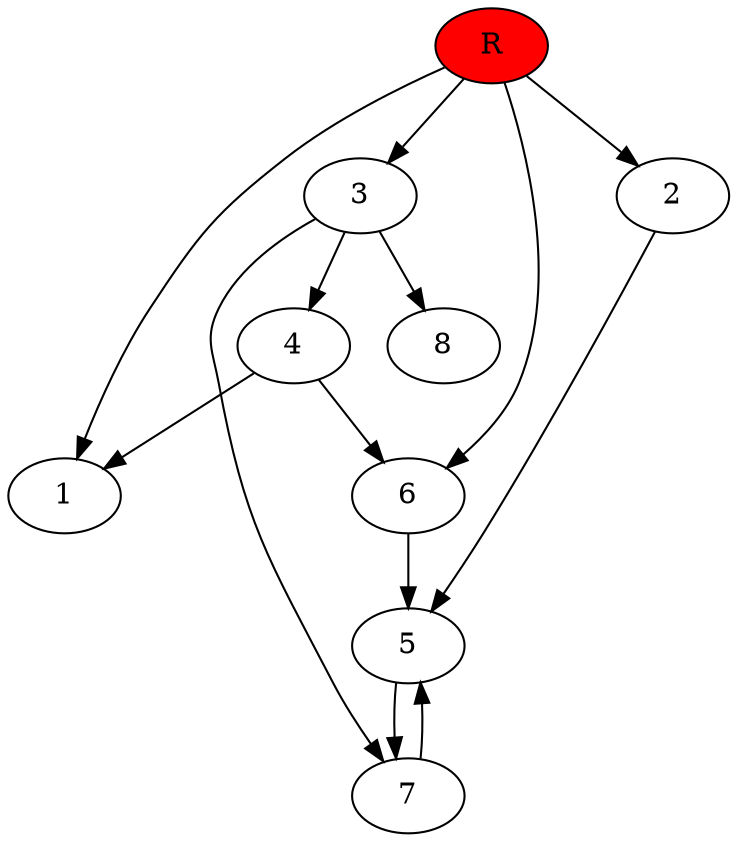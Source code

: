 digraph prb41982 {
	1
	2
	3
	4
	5
	6
	7
	8
	R [fillcolor="#ff0000" style=filled]
	2 -> 5
	3 -> 4
	3 -> 7
	3 -> 8
	4 -> 1
	4 -> 6
	5 -> 7
	6 -> 5
	7 -> 5
	R -> 1
	R -> 2
	R -> 3
	R -> 6
}
